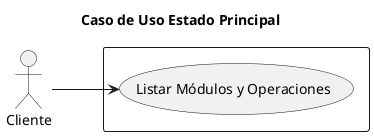 @startuml

title Caso de Uso Estado Principal

left to right direction

actor Cliente as user

rectangle  {
    usecase "Listar Módulos y Operaciones" as listarMod
}

user --> listarMod: ""

@enduml